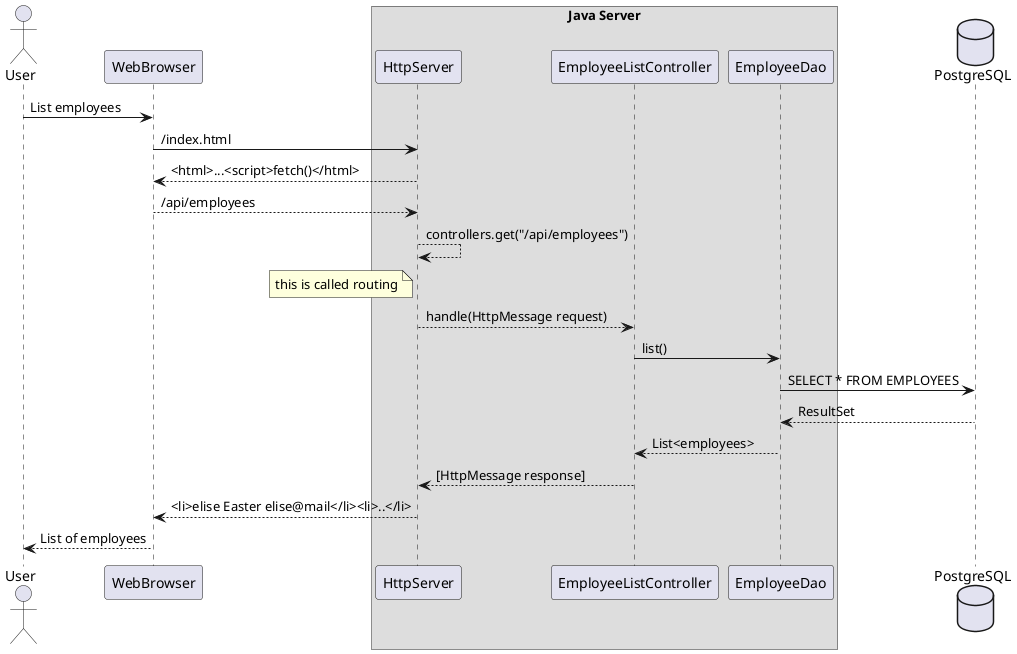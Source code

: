 @startuml

actor User
participant WebBrowser

box Java Server
    participant HttpServer
    participant EmployeeListController
    participant EmployeeDao
end box

database PostgreSQL

User -> WebBrowser: List employees
WebBrowser -> HttpServer: /index.html
WebBrowser <-- HttpServer: <html>...<script>fetch()</html>
WebBrowser --> HttpServer: /api/employees
HttpServer --> HttpServer: controllers.get("/api/employees")
note left of HttpServer: this is called routing
HttpServer --> EmployeeListController: handle(HttpMessage request)
EmployeeListController -> EmployeeDao: list()
EmployeeDao -> PostgreSQL: SELECT * FROM EMPLOYEES
EmployeeDao <-- PostgreSQL: ResultSet
EmployeeListController <-- EmployeeDao: List<employees>
HttpServer <-- EmployeeListController: [HttpMessage response]
WebBrowser <-- HttpServer: <li>elise Easter elise@mail</li><li>..</li>
User <-- WebBrowser: List of employees

@enduml